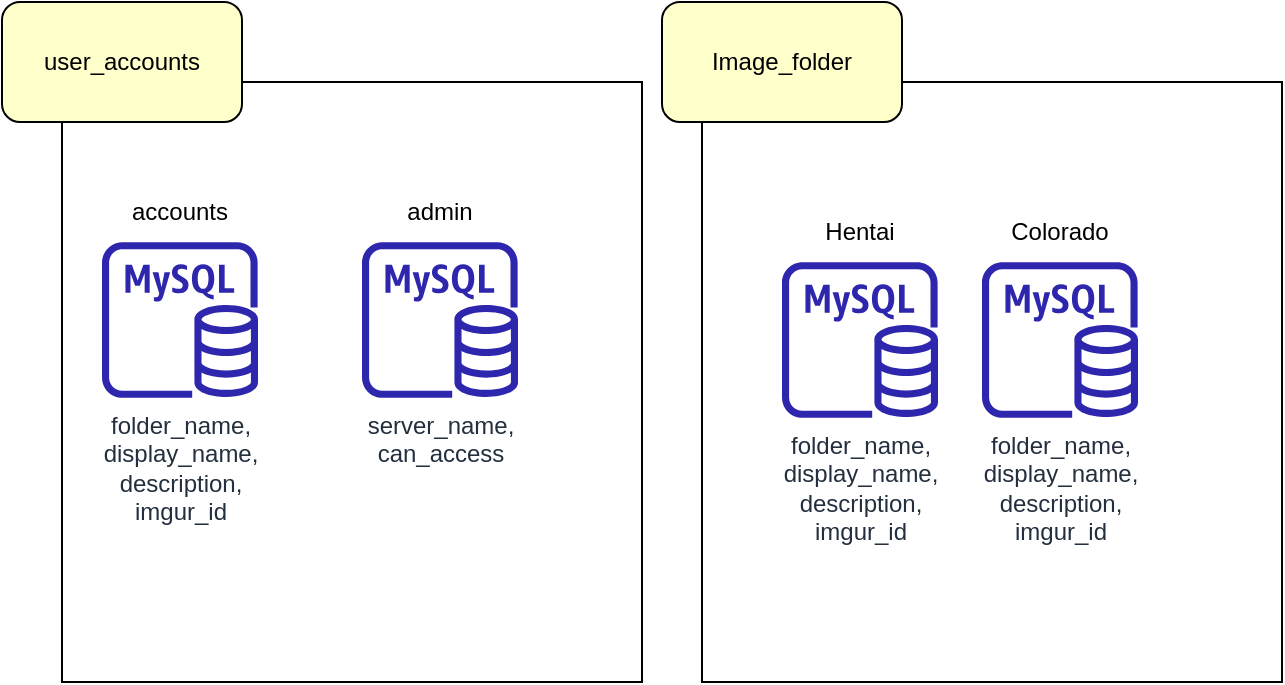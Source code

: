 <mxfile version="20.7.4" type="device"><diagram id="RzFvZofP_UtdyhGq0c1R" name="Page-1"><mxGraphModel dx="1510" dy="694" grid="1" gridSize="10" guides="1" tooltips="1" connect="1" arrows="1" fold="1" page="1" pageScale="1" pageWidth="850" pageHeight="1100" math="0" shadow="0"><root><mxCell id="0"/><mxCell id="1" parent="0"/><mxCell id="EyFDC7ICAtxbBHIStj56-19" value="" style="rounded=0;whiteSpace=wrap;html=1;fillColor=none;" vertex="1" parent="1"><mxGeometry x="130" y="390" width="290" height="300" as="geometry"/></mxCell><mxCell id="EyFDC7ICAtxbBHIStj56-5" value="" style="rounded=0;whiteSpace=wrap;html=1;fillColor=none;" vertex="1" parent="1"><mxGeometry x="450" y="390" width="290" height="300" as="geometry"/></mxCell><mxCell id="EyFDC7ICAtxbBHIStj56-6" value="" style="group" vertex="1" connectable="0" parent="1"><mxGeometry x="430" y="350" width="120" height="60" as="geometry"/></mxCell><mxCell id="EyFDC7ICAtxbBHIStj56-3" value="" style="rounded=1;whiteSpace=wrap;html=1;fillColor=#FFFFCC;" vertex="1" parent="EyFDC7ICAtxbBHIStj56-6"><mxGeometry width="120" height="60" as="geometry"/></mxCell><mxCell id="EyFDC7ICAtxbBHIStj56-4" value="Image_folder" style="text;html=1;strokeColor=none;fillColor=none;align=center;verticalAlign=middle;whiteSpace=wrap;rounded=0;" vertex="1" parent="EyFDC7ICAtxbBHIStj56-6"><mxGeometry x="10" y="15" width="100" height="30" as="geometry"/></mxCell><mxCell id="EyFDC7ICAtxbBHIStj56-8" value="" style="group" vertex="1" connectable="0" parent="1"><mxGeometry x="490" y="450" width="78" height="108" as="geometry"/></mxCell><mxCell id="EyFDC7ICAtxbBHIStj56-1" value="folder_name,&lt;br&gt;display_name,&lt;br&gt;description,&lt;br&gt;imgur_id&lt;br&gt;" style="sketch=0;outlineConnect=0;fontColor=#232F3E;gradientColor=none;fillColor=#2E27AD;strokeColor=none;dashed=0;verticalLabelPosition=bottom;verticalAlign=top;align=center;html=1;fontSize=12;fontStyle=0;aspect=fixed;pointerEvents=1;shape=mxgraph.aws4.rds_mysql_instance;" vertex="1" parent="EyFDC7ICAtxbBHIStj56-8"><mxGeometry y="30" width="78" height="78" as="geometry"/></mxCell><mxCell id="EyFDC7ICAtxbBHIStj56-7" value="Hentai" style="text;html=1;strokeColor=none;fillColor=none;align=center;verticalAlign=middle;whiteSpace=wrap;rounded=0;" vertex="1" parent="EyFDC7ICAtxbBHIStj56-8"><mxGeometry x="9" width="60" height="30" as="geometry"/></mxCell><mxCell id="EyFDC7ICAtxbBHIStj56-20" value="" style="group" vertex="1" connectable="0" parent="1"><mxGeometry x="100" y="350" width="120" height="60" as="geometry"/></mxCell><mxCell id="EyFDC7ICAtxbBHIStj56-21" value="" style="rounded=1;whiteSpace=wrap;html=1;fillColor=#FFFFCC;" vertex="1" parent="EyFDC7ICAtxbBHIStj56-20"><mxGeometry width="120" height="60" as="geometry"/></mxCell><mxCell id="EyFDC7ICAtxbBHIStj56-22" value="user_accounts" style="text;html=1;strokeColor=none;fillColor=none;align=center;verticalAlign=middle;whiteSpace=wrap;rounded=0;" vertex="1" parent="EyFDC7ICAtxbBHIStj56-20"><mxGeometry x="10" y="15" width="100" height="30" as="geometry"/></mxCell><mxCell id="EyFDC7ICAtxbBHIStj56-23" value="" style="group" vertex="1" connectable="0" parent="1"><mxGeometry x="150" y="440" width="78" height="108" as="geometry"/></mxCell><mxCell id="EyFDC7ICAtxbBHIStj56-24" value="folder_name,&lt;br&gt;display_name,&lt;br&gt;description,&lt;br&gt;imgur_id&lt;br&gt;" style="sketch=0;outlineConnect=0;fontColor=#232F3E;gradientColor=none;fillColor=#2E27AD;strokeColor=none;dashed=0;verticalLabelPosition=bottom;verticalAlign=top;align=center;html=1;fontSize=12;fontStyle=0;aspect=fixed;pointerEvents=1;shape=mxgraph.aws4.rds_mysql_instance;" vertex="1" parent="EyFDC7ICAtxbBHIStj56-23"><mxGeometry y="30" width="78" height="78" as="geometry"/></mxCell><mxCell id="EyFDC7ICAtxbBHIStj56-25" value="accounts" style="text;html=1;strokeColor=none;fillColor=none;align=center;verticalAlign=middle;whiteSpace=wrap;rounded=0;" vertex="1" parent="EyFDC7ICAtxbBHIStj56-23"><mxGeometry x="9" width="60" height="30" as="geometry"/></mxCell><mxCell id="EyFDC7ICAtxbBHIStj56-26" value="" style="group" vertex="1" connectable="0" parent="1"><mxGeometry x="280" y="440" width="78" height="108" as="geometry"/></mxCell><mxCell id="EyFDC7ICAtxbBHIStj56-27" value="server_name,&lt;br&gt;can_access" style="sketch=0;outlineConnect=0;fontColor=#232F3E;gradientColor=none;fillColor=#2E27AD;strokeColor=none;dashed=0;verticalLabelPosition=bottom;verticalAlign=top;align=center;html=1;fontSize=12;fontStyle=0;aspect=fixed;pointerEvents=1;shape=mxgraph.aws4.rds_mysql_instance;" vertex="1" parent="EyFDC7ICAtxbBHIStj56-26"><mxGeometry y="30" width="78" height="78" as="geometry"/></mxCell><mxCell id="EyFDC7ICAtxbBHIStj56-28" value="admin" style="text;html=1;strokeColor=none;fillColor=none;align=center;verticalAlign=middle;whiteSpace=wrap;rounded=0;" vertex="1" parent="EyFDC7ICAtxbBHIStj56-26"><mxGeometry x="9" width="60" height="30" as="geometry"/></mxCell><mxCell id="EyFDC7ICAtxbBHIStj56-29" value="" style="group" vertex="1" connectable="0" parent="1"><mxGeometry x="590" y="450" width="78" height="108" as="geometry"/></mxCell><mxCell id="EyFDC7ICAtxbBHIStj56-30" value="folder_name,&lt;br&gt;display_name,&lt;br&gt;description,&lt;br&gt;imgur_id&lt;br&gt;" style="sketch=0;outlineConnect=0;fontColor=#232F3E;gradientColor=none;fillColor=#2E27AD;strokeColor=none;dashed=0;verticalLabelPosition=bottom;verticalAlign=top;align=center;html=1;fontSize=12;fontStyle=0;aspect=fixed;pointerEvents=1;shape=mxgraph.aws4.rds_mysql_instance;" vertex="1" parent="EyFDC7ICAtxbBHIStj56-29"><mxGeometry y="30" width="78" height="78" as="geometry"/></mxCell><mxCell id="EyFDC7ICAtxbBHIStj56-31" value="Colorado" style="text;html=1;strokeColor=none;fillColor=none;align=center;verticalAlign=middle;whiteSpace=wrap;rounded=0;" vertex="1" parent="EyFDC7ICAtxbBHIStj56-29"><mxGeometry x="9" width="60" height="30" as="geometry"/></mxCell></root></mxGraphModel></diagram></mxfile>